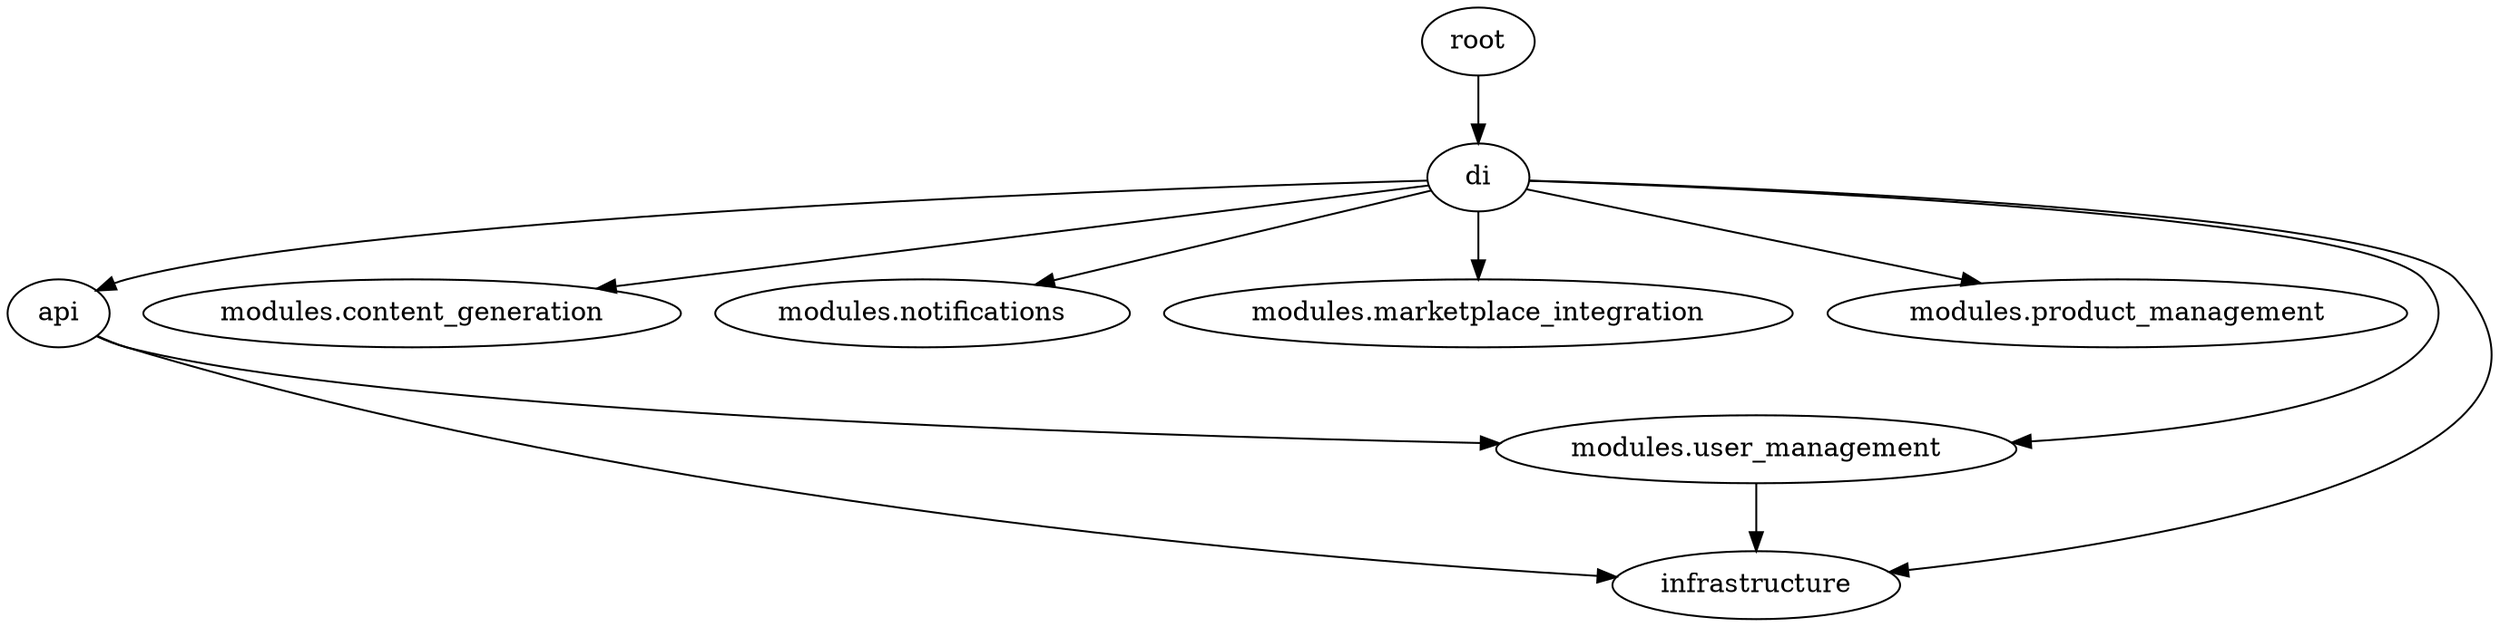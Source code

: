 strict digraph {
di;
api;
"modules.content_generation";
"modules.notifications";
"modules.marketplace_integration";
"modules.product_management";
"modules.user_management";
infrastructure;
<root>;
di -> api;
di -> "modules.content_generation";
di -> "modules.notifications";
di -> "modules.marketplace_integration";
di -> "modules.product_management";
di -> "modules.user_management";
di -> infrastructure;
api -> infrastructure;
api -> "modules.user_management";
"modules.user_management" -> infrastructure;
<root> -> di;
}
